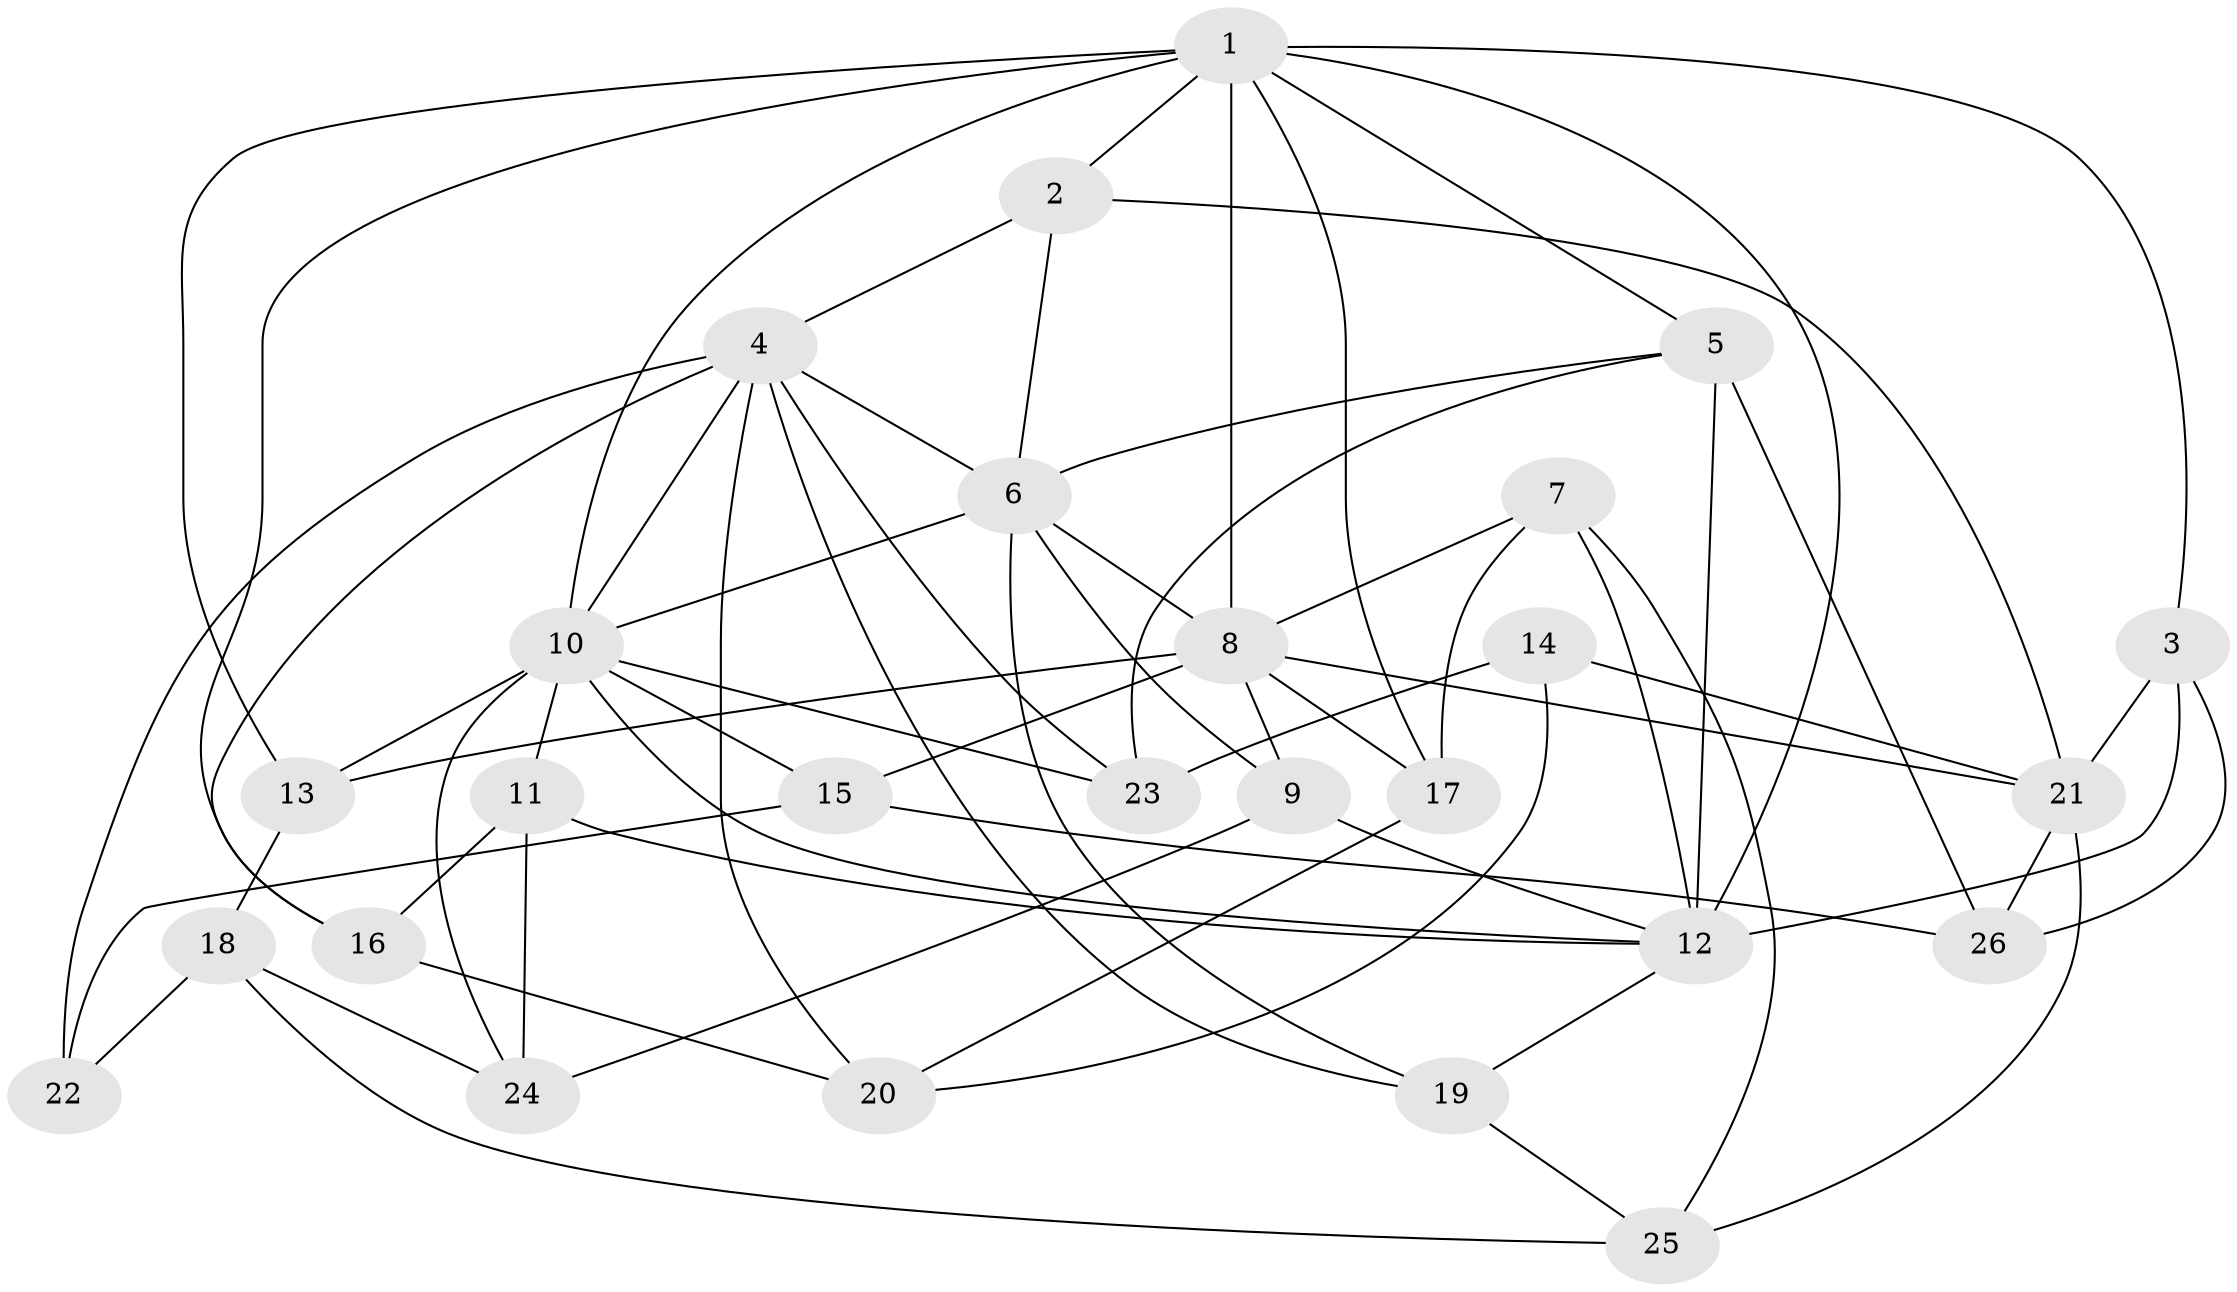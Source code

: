 // original degree distribution, {4: 1.0}
// Generated by graph-tools (version 1.1) at 2025/38/03/09/25 02:38:03]
// undirected, 26 vertices, 65 edges
graph export_dot {
graph [start="1"]
  node [color=gray90,style=filled];
  1;
  2;
  3;
  4;
  5;
  6;
  7;
  8;
  9;
  10;
  11;
  12;
  13;
  14;
  15;
  16;
  17;
  18;
  19;
  20;
  21;
  22;
  23;
  24;
  25;
  26;
  1 -- 2 [weight=1.0];
  1 -- 3 [weight=1.0];
  1 -- 5 [weight=2.0];
  1 -- 8 [weight=2.0];
  1 -- 10 [weight=2.0];
  1 -- 12 [weight=1.0];
  1 -- 13 [weight=1.0];
  1 -- 16 [weight=1.0];
  1 -- 17 [weight=1.0];
  2 -- 4 [weight=1.0];
  2 -- 6 [weight=1.0];
  2 -- 21 [weight=1.0];
  3 -- 12 [weight=1.0];
  3 -- 21 [weight=1.0];
  3 -- 26 [weight=1.0];
  4 -- 6 [weight=2.0];
  4 -- 10 [weight=1.0];
  4 -- 16 [weight=1.0];
  4 -- 19 [weight=1.0];
  4 -- 20 [weight=1.0];
  4 -- 22 [weight=2.0];
  4 -- 23 [weight=1.0];
  5 -- 6 [weight=1.0];
  5 -- 12 [weight=3.0];
  5 -- 23 [weight=1.0];
  5 -- 26 [weight=1.0];
  6 -- 8 [weight=1.0];
  6 -- 9 [weight=1.0];
  6 -- 10 [weight=1.0];
  6 -- 19 [weight=1.0];
  7 -- 8 [weight=1.0];
  7 -- 12 [weight=1.0];
  7 -- 17 [weight=1.0];
  7 -- 25 [weight=1.0];
  8 -- 9 [weight=1.0];
  8 -- 13 [weight=1.0];
  8 -- 15 [weight=1.0];
  8 -- 17 [weight=1.0];
  8 -- 21 [weight=2.0];
  9 -- 12 [weight=1.0];
  9 -- 24 [weight=1.0];
  10 -- 11 [weight=1.0];
  10 -- 12 [weight=1.0];
  10 -- 13 [weight=1.0];
  10 -- 15 [weight=1.0];
  10 -- 23 [weight=1.0];
  10 -- 24 [weight=1.0];
  11 -- 12 [weight=1.0];
  11 -- 16 [weight=1.0];
  11 -- 24 [weight=1.0];
  12 -- 19 [weight=1.0];
  13 -- 18 [weight=1.0];
  14 -- 20 [weight=1.0];
  14 -- 21 [weight=2.0];
  14 -- 23 [weight=1.0];
  15 -- 22 [weight=1.0];
  15 -- 26 [weight=1.0];
  16 -- 20 [weight=1.0];
  17 -- 20 [weight=1.0];
  18 -- 22 [weight=1.0];
  18 -- 24 [weight=1.0];
  18 -- 25 [weight=1.0];
  19 -- 25 [weight=1.0];
  21 -- 25 [weight=1.0];
  21 -- 26 [weight=1.0];
}
